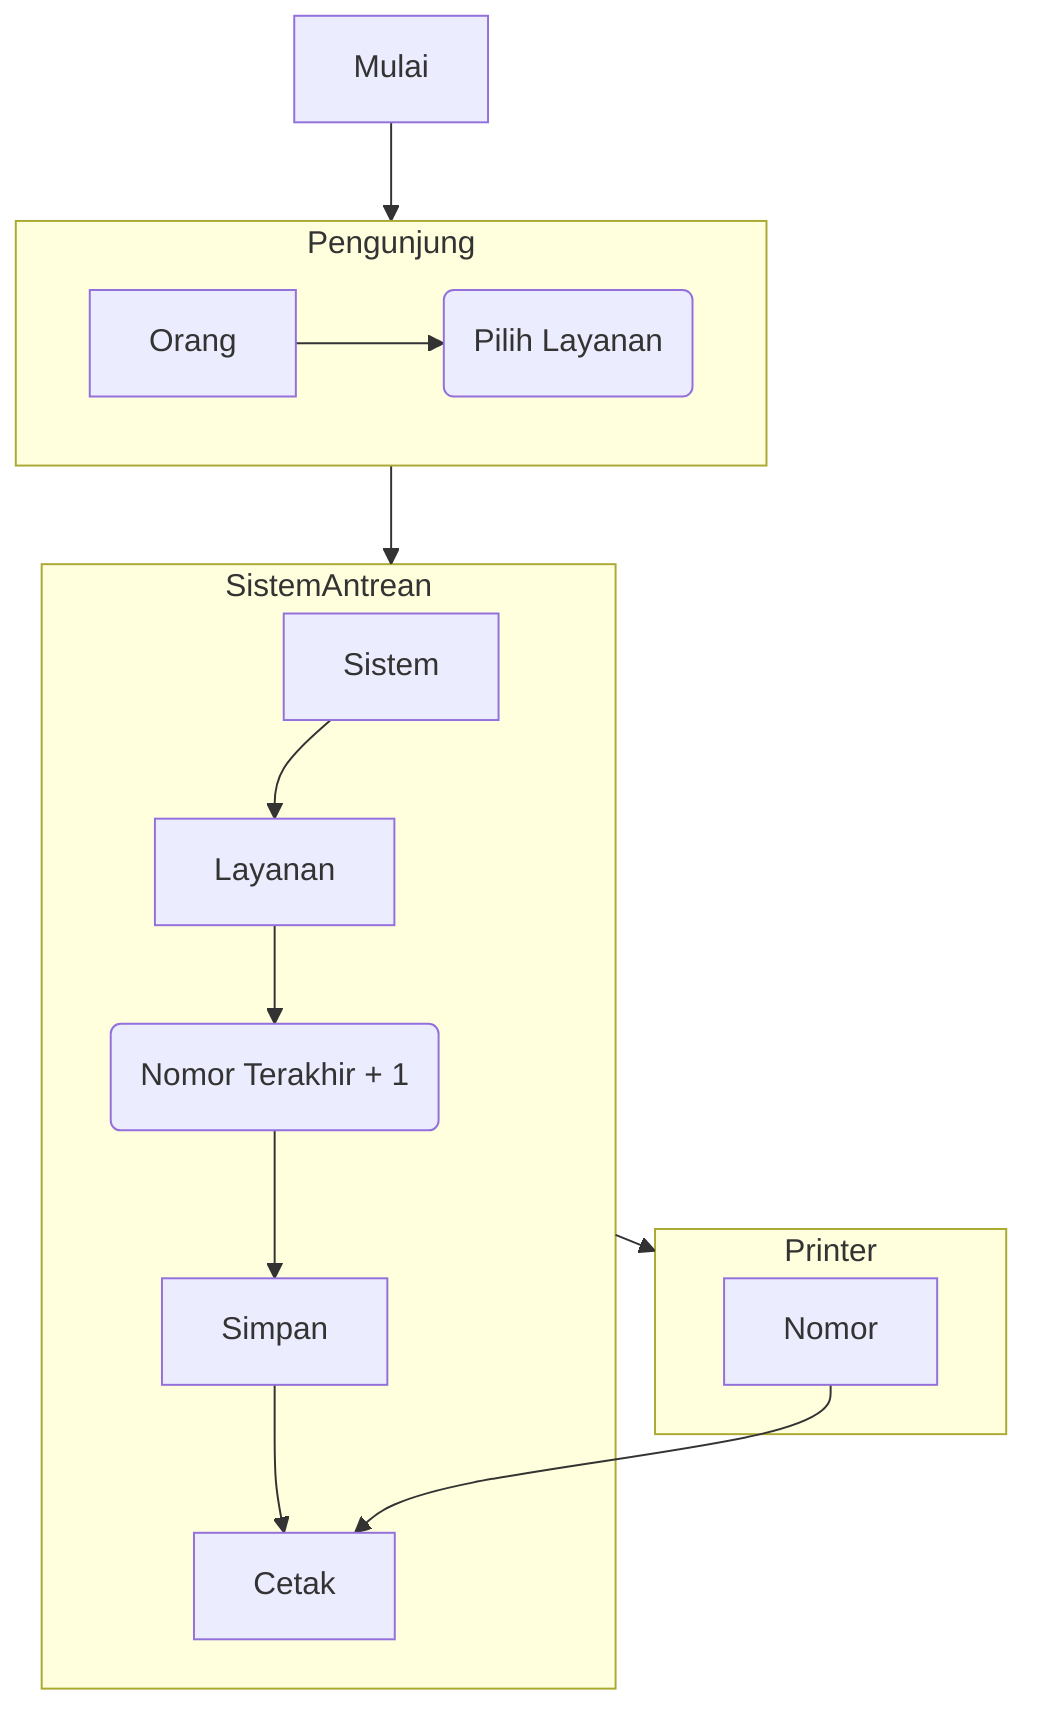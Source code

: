 flowchart TB
  Mulai-->Pengunjung
  Pengunjung-->SistemAntrean
  SistemAntrean-->Printer
  subgraph Pengunjung
    Orang-->p1("`Pilih Layanan`")
  end  
  subgraph SistemAntrean
    Sistem-->Layanan-->s1("`Nomor Terakhir + 1`")-->Simpan-->Cetak
  end
  subgraph Printer
    Nomor-->Cetak
  end